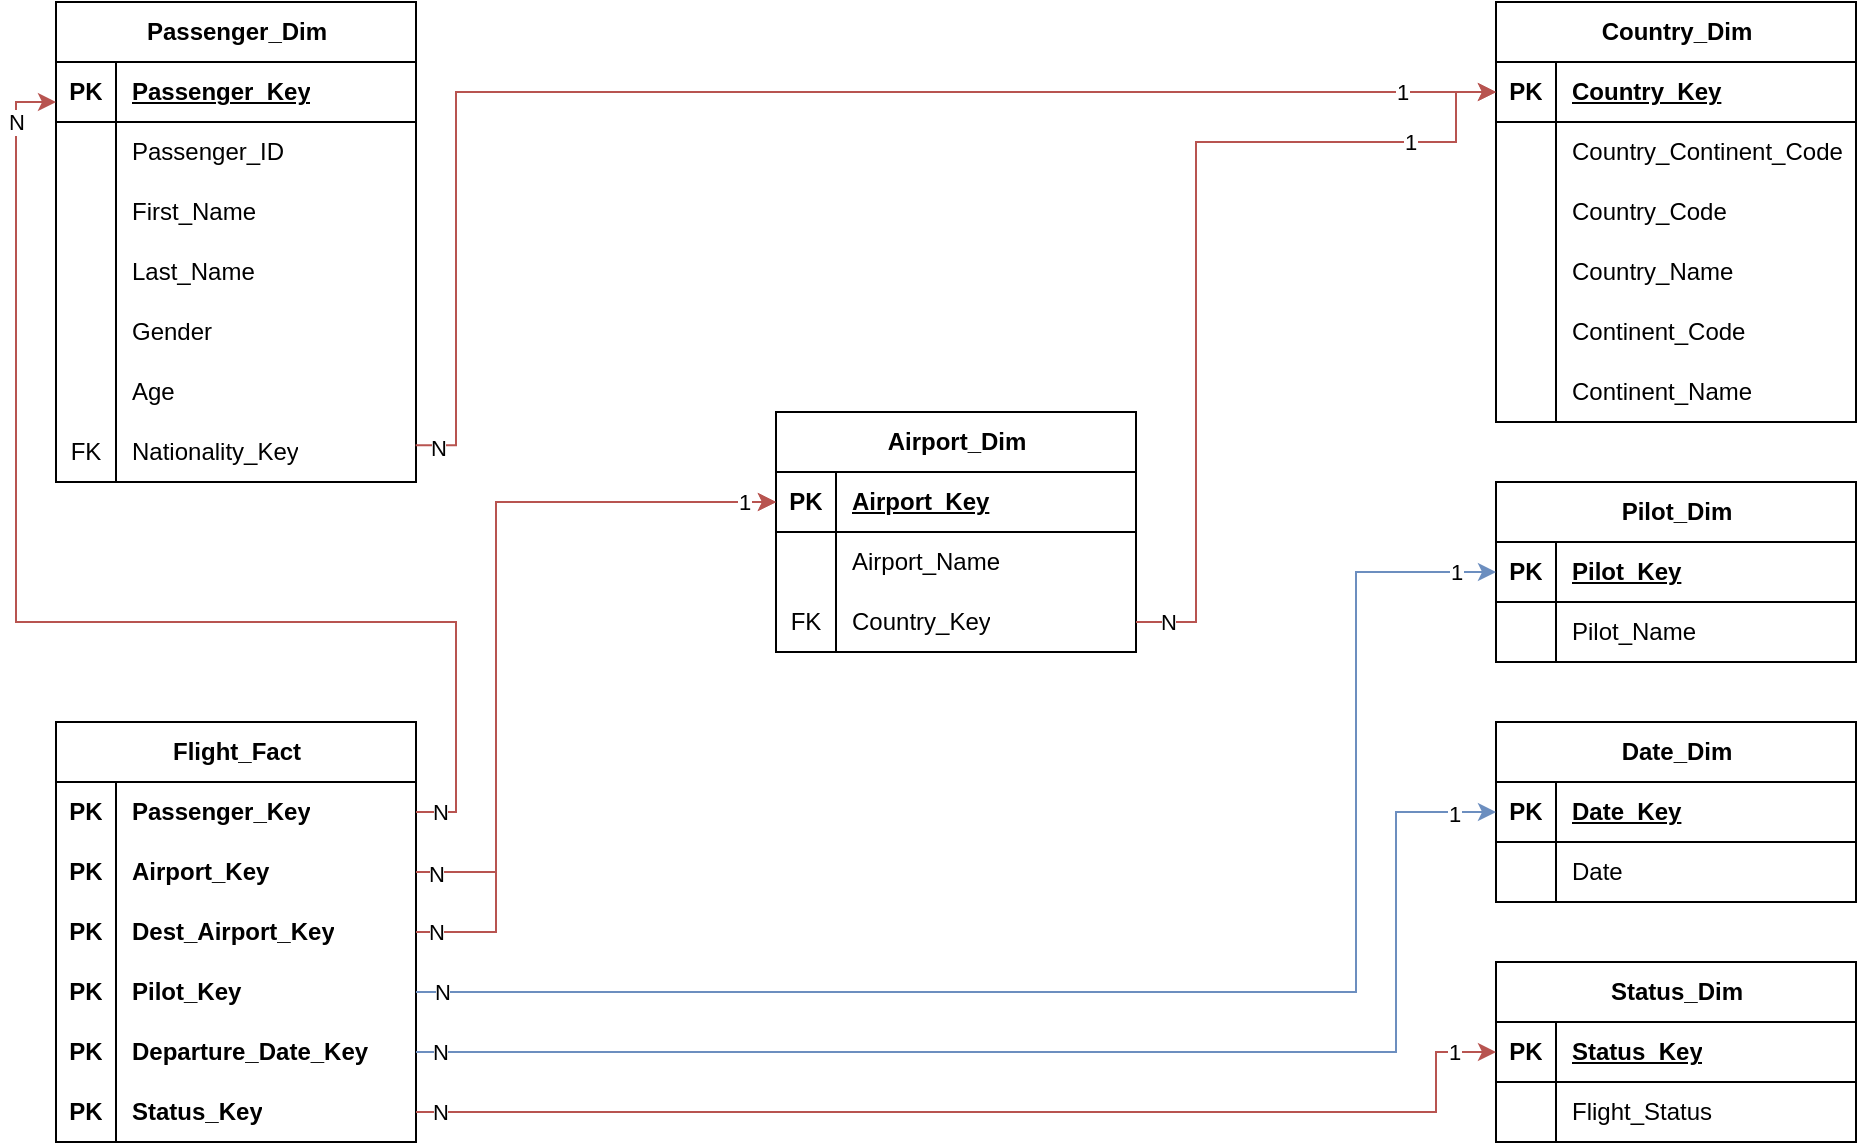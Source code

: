 <mxfile version="22.0.2" type="device">
  <diagram name="Page-1" id="HYv1B9QyT4C_A-ITUqar">
    <mxGraphModel dx="1773" dy="1025" grid="1" gridSize="10" guides="1" tooltips="1" connect="1" arrows="1" fold="1" page="1" pageScale="1" pageWidth="1100" pageHeight="850" math="0" shadow="0">
      <root>
        <mxCell id="0" />
        <mxCell id="1" parent="0" />
        <mxCell id="JsXIN_KxE5pBKGgL4DRJ-1" value="Passenger_Dim" style="shape=table;startSize=30;container=1;collapsible=1;childLayout=tableLayout;fixedRows=1;rowLines=0;fontStyle=1;align=center;resizeLast=1;html=1;" parent="1" vertex="1">
          <mxGeometry x="100" y="140" width="180" height="240" as="geometry" />
        </mxCell>
        <mxCell id="JsXIN_KxE5pBKGgL4DRJ-2" value="" style="shape=tableRow;horizontal=0;startSize=0;swimlaneHead=0;swimlaneBody=0;fillColor=none;collapsible=0;dropTarget=0;points=[[0,0.5],[1,0.5]];portConstraint=eastwest;top=0;left=0;right=0;bottom=1;" parent="JsXIN_KxE5pBKGgL4DRJ-1" vertex="1">
          <mxGeometry y="30" width="180" height="30" as="geometry" />
        </mxCell>
        <mxCell id="JsXIN_KxE5pBKGgL4DRJ-3" value="PK" style="shape=partialRectangle;connectable=0;fillColor=none;top=0;left=0;bottom=0;right=0;fontStyle=1;overflow=hidden;whiteSpace=wrap;html=1;" parent="JsXIN_KxE5pBKGgL4DRJ-2" vertex="1">
          <mxGeometry width="30" height="30" as="geometry">
            <mxRectangle width="30" height="30" as="alternateBounds" />
          </mxGeometry>
        </mxCell>
        <mxCell id="JsXIN_KxE5pBKGgL4DRJ-4" value="Passenger_Key" style="shape=partialRectangle;connectable=0;fillColor=none;top=0;left=0;bottom=0;right=0;align=left;spacingLeft=6;fontStyle=5;overflow=hidden;whiteSpace=wrap;html=1;" parent="JsXIN_KxE5pBKGgL4DRJ-2" vertex="1">
          <mxGeometry x="30" width="150" height="30" as="geometry">
            <mxRectangle width="150" height="30" as="alternateBounds" />
          </mxGeometry>
        </mxCell>
        <mxCell id="JsXIN_KxE5pBKGgL4DRJ-5" value="" style="shape=tableRow;horizontal=0;startSize=0;swimlaneHead=0;swimlaneBody=0;fillColor=none;collapsible=0;dropTarget=0;points=[[0,0.5],[1,0.5]];portConstraint=eastwest;top=0;left=0;right=0;bottom=0;" parent="JsXIN_KxE5pBKGgL4DRJ-1" vertex="1">
          <mxGeometry y="60" width="180" height="30" as="geometry" />
        </mxCell>
        <mxCell id="JsXIN_KxE5pBKGgL4DRJ-6" value="" style="shape=partialRectangle;connectable=0;fillColor=none;top=0;left=0;bottom=0;right=0;editable=1;overflow=hidden;whiteSpace=wrap;html=1;" parent="JsXIN_KxE5pBKGgL4DRJ-5" vertex="1">
          <mxGeometry width="30" height="30" as="geometry">
            <mxRectangle width="30" height="30" as="alternateBounds" />
          </mxGeometry>
        </mxCell>
        <mxCell id="JsXIN_KxE5pBKGgL4DRJ-7" value="Passenger_ID" style="shape=partialRectangle;connectable=0;fillColor=none;top=0;left=0;bottom=0;right=0;align=left;spacingLeft=6;overflow=hidden;whiteSpace=wrap;html=1;" parent="JsXIN_KxE5pBKGgL4DRJ-5" vertex="1">
          <mxGeometry x="30" width="150" height="30" as="geometry">
            <mxRectangle width="150" height="30" as="alternateBounds" />
          </mxGeometry>
        </mxCell>
        <mxCell id="JsXIN_KxE5pBKGgL4DRJ-8" value="" style="shape=tableRow;horizontal=0;startSize=0;swimlaneHead=0;swimlaneBody=0;fillColor=none;collapsible=0;dropTarget=0;points=[[0,0.5],[1,0.5]];portConstraint=eastwest;top=0;left=0;right=0;bottom=0;" parent="JsXIN_KxE5pBKGgL4DRJ-1" vertex="1">
          <mxGeometry y="90" width="180" height="30" as="geometry" />
        </mxCell>
        <mxCell id="JsXIN_KxE5pBKGgL4DRJ-9" value="" style="shape=partialRectangle;connectable=0;fillColor=none;top=0;left=0;bottom=0;right=0;editable=1;overflow=hidden;whiteSpace=wrap;html=1;" parent="JsXIN_KxE5pBKGgL4DRJ-8" vertex="1">
          <mxGeometry width="30" height="30" as="geometry">
            <mxRectangle width="30" height="30" as="alternateBounds" />
          </mxGeometry>
        </mxCell>
        <mxCell id="JsXIN_KxE5pBKGgL4DRJ-10" value="First_Name" style="shape=partialRectangle;connectable=0;fillColor=none;top=0;left=0;bottom=0;right=0;align=left;spacingLeft=6;overflow=hidden;whiteSpace=wrap;html=1;" parent="JsXIN_KxE5pBKGgL4DRJ-8" vertex="1">
          <mxGeometry x="30" width="150" height="30" as="geometry">
            <mxRectangle width="150" height="30" as="alternateBounds" />
          </mxGeometry>
        </mxCell>
        <mxCell id="JsXIN_KxE5pBKGgL4DRJ-11" value="" style="shape=tableRow;horizontal=0;startSize=0;swimlaneHead=0;swimlaneBody=0;fillColor=none;collapsible=0;dropTarget=0;points=[[0,0.5],[1,0.5]];portConstraint=eastwest;top=0;left=0;right=0;bottom=0;" parent="JsXIN_KxE5pBKGgL4DRJ-1" vertex="1">
          <mxGeometry y="120" width="180" height="30" as="geometry" />
        </mxCell>
        <mxCell id="JsXIN_KxE5pBKGgL4DRJ-12" value="" style="shape=partialRectangle;connectable=0;fillColor=none;top=0;left=0;bottom=0;right=0;editable=1;overflow=hidden;whiteSpace=wrap;html=1;" parent="JsXIN_KxE5pBKGgL4DRJ-11" vertex="1">
          <mxGeometry width="30" height="30" as="geometry">
            <mxRectangle width="30" height="30" as="alternateBounds" />
          </mxGeometry>
        </mxCell>
        <mxCell id="JsXIN_KxE5pBKGgL4DRJ-13" value="Last_Name" style="shape=partialRectangle;connectable=0;fillColor=none;top=0;left=0;bottom=0;right=0;align=left;spacingLeft=6;overflow=hidden;whiteSpace=wrap;html=1;" parent="JsXIN_KxE5pBKGgL4DRJ-11" vertex="1">
          <mxGeometry x="30" width="150" height="30" as="geometry">
            <mxRectangle width="150" height="30" as="alternateBounds" />
          </mxGeometry>
        </mxCell>
        <mxCell id="JsXIN_KxE5pBKGgL4DRJ-129" value="" style="shape=tableRow;horizontal=0;startSize=0;swimlaneHead=0;swimlaneBody=0;fillColor=none;collapsible=0;dropTarget=0;points=[[0,0.5],[1,0.5]];portConstraint=eastwest;top=0;left=0;right=0;bottom=0;" parent="JsXIN_KxE5pBKGgL4DRJ-1" vertex="1">
          <mxGeometry y="150" width="180" height="30" as="geometry" />
        </mxCell>
        <mxCell id="JsXIN_KxE5pBKGgL4DRJ-130" value="" style="shape=partialRectangle;connectable=0;fillColor=none;top=0;left=0;bottom=0;right=0;editable=1;overflow=hidden;whiteSpace=wrap;html=1;" parent="JsXIN_KxE5pBKGgL4DRJ-129" vertex="1">
          <mxGeometry width="30" height="30" as="geometry">
            <mxRectangle width="30" height="30" as="alternateBounds" />
          </mxGeometry>
        </mxCell>
        <mxCell id="JsXIN_KxE5pBKGgL4DRJ-131" value="Gender" style="shape=partialRectangle;connectable=0;fillColor=none;top=0;left=0;bottom=0;right=0;align=left;spacingLeft=6;overflow=hidden;whiteSpace=wrap;html=1;" parent="JsXIN_KxE5pBKGgL4DRJ-129" vertex="1">
          <mxGeometry x="30" width="150" height="30" as="geometry">
            <mxRectangle width="150" height="30" as="alternateBounds" />
          </mxGeometry>
        </mxCell>
        <mxCell id="JsXIN_KxE5pBKGgL4DRJ-132" value="" style="shape=tableRow;horizontal=0;startSize=0;swimlaneHead=0;swimlaneBody=0;fillColor=none;collapsible=0;dropTarget=0;points=[[0,0.5],[1,0.5]];portConstraint=eastwest;top=0;left=0;right=0;bottom=0;" parent="JsXIN_KxE5pBKGgL4DRJ-1" vertex="1">
          <mxGeometry y="180" width="180" height="30" as="geometry" />
        </mxCell>
        <mxCell id="JsXIN_KxE5pBKGgL4DRJ-133" value="" style="shape=partialRectangle;connectable=0;fillColor=none;top=0;left=0;bottom=0;right=0;editable=1;overflow=hidden;whiteSpace=wrap;html=1;" parent="JsXIN_KxE5pBKGgL4DRJ-132" vertex="1">
          <mxGeometry width="30" height="30" as="geometry">
            <mxRectangle width="30" height="30" as="alternateBounds" />
          </mxGeometry>
        </mxCell>
        <mxCell id="JsXIN_KxE5pBKGgL4DRJ-134" value="Age" style="shape=partialRectangle;connectable=0;fillColor=none;top=0;left=0;bottom=0;right=0;align=left;spacingLeft=6;overflow=hidden;whiteSpace=wrap;html=1;" parent="JsXIN_KxE5pBKGgL4DRJ-132" vertex="1">
          <mxGeometry x="30" width="150" height="30" as="geometry">
            <mxRectangle width="150" height="30" as="alternateBounds" />
          </mxGeometry>
        </mxCell>
        <mxCell id="AcbGJefNxox7QPlkxAv2-1" value="" style="shape=tableRow;horizontal=0;startSize=0;swimlaneHead=0;swimlaneBody=0;fillColor=none;collapsible=0;dropTarget=0;points=[[0,0.5],[1,0.5]];portConstraint=eastwest;top=0;left=0;right=0;bottom=0;" parent="JsXIN_KxE5pBKGgL4DRJ-1" vertex="1">
          <mxGeometry y="210" width="180" height="30" as="geometry" />
        </mxCell>
        <mxCell id="AcbGJefNxox7QPlkxAv2-2" value="FK" style="shape=partialRectangle;connectable=0;fillColor=none;top=0;left=0;bottom=0;right=0;editable=1;overflow=hidden;whiteSpace=wrap;html=1;" parent="AcbGJefNxox7QPlkxAv2-1" vertex="1">
          <mxGeometry width="30" height="30" as="geometry">
            <mxRectangle width="30" height="30" as="alternateBounds" />
          </mxGeometry>
        </mxCell>
        <mxCell id="AcbGJefNxox7QPlkxAv2-3" value="Nationality_Key" style="shape=partialRectangle;connectable=0;fillColor=none;top=0;left=0;bottom=0;right=0;align=left;spacingLeft=6;overflow=hidden;whiteSpace=wrap;html=1;" parent="AcbGJefNxox7QPlkxAv2-1" vertex="1">
          <mxGeometry x="30" width="150" height="30" as="geometry">
            <mxRectangle width="150" height="30" as="alternateBounds" />
          </mxGeometry>
        </mxCell>
        <mxCell id="JsXIN_KxE5pBKGgL4DRJ-40" value="Airport_Dim" style="shape=table;startSize=30;container=1;collapsible=1;childLayout=tableLayout;fixedRows=1;rowLines=0;fontStyle=1;align=center;resizeLast=1;html=1;" parent="1" vertex="1">
          <mxGeometry x="460" y="345" width="180" height="120" as="geometry" />
        </mxCell>
        <mxCell id="JsXIN_KxE5pBKGgL4DRJ-41" value="" style="shape=tableRow;horizontal=0;startSize=0;swimlaneHead=0;swimlaneBody=0;fillColor=none;collapsible=0;dropTarget=0;points=[[0,0.5],[1,0.5]];portConstraint=eastwest;top=0;left=0;right=0;bottom=1;" parent="JsXIN_KxE5pBKGgL4DRJ-40" vertex="1">
          <mxGeometry y="30" width="180" height="30" as="geometry" />
        </mxCell>
        <mxCell id="JsXIN_KxE5pBKGgL4DRJ-42" value="PK" style="shape=partialRectangle;connectable=0;fillColor=none;top=0;left=0;bottom=0;right=0;fontStyle=1;overflow=hidden;whiteSpace=wrap;html=1;" parent="JsXIN_KxE5pBKGgL4DRJ-41" vertex="1">
          <mxGeometry width="30" height="30" as="geometry">
            <mxRectangle width="30" height="30" as="alternateBounds" />
          </mxGeometry>
        </mxCell>
        <mxCell id="JsXIN_KxE5pBKGgL4DRJ-43" value="Airport_Key" style="shape=partialRectangle;connectable=0;fillColor=none;top=0;left=0;bottom=0;right=0;align=left;spacingLeft=6;fontStyle=5;overflow=hidden;whiteSpace=wrap;html=1;" parent="JsXIN_KxE5pBKGgL4DRJ-41" vertex="1">
          <mxGeometry x="30" width="150" height="30" as="geometry">
            <mxRectangle width="150" height="30" as="alternateBounds" />
          </mxGeometry>
        </mxCell>
        <mxCell id="JsXIN_KxE5pBKGgL4DRJ-44" value="" style="shape=tableRow;horizontal=0;startSize=0;swimlaneHead=0;swimlaneBody=0;fillColor=none;collapsible=0;dropTarget=0;points=[[0,0.5],[1,0.5]];portConstraint=eastwest;top=0;left=0;right=0;bottom=0;" parent="JsXIN_KxE5pBKGgL4DRJ-40" vertex="1">
          <mxGeometry y="60" width="180" height="30" as="geometry" />
        </mxCell>
        <mxCell id="JsXIN_KxE5pBKGgL4DRJ-45" value="" style="shape=partialRectangle;connectable=0;fillColor=none;top=0;left=0;bottom=0;right=0;editable=1;overflow=hidden;whiteSpace=wrap;html=1;" parent="JsXIN_KxE5pBKGgL4DRJ-44" vertex="1">
          <mxGeometry width="30" height="30" as="geometry">
            <mxRectangle width="30" height="30" as="alternateBounds" />
          </mxGeometry>
        </mxCell>
        <mxCell id="JsXIN_KxE5pBKGgL4DRJ-46" value="Airport_Name" style="shape=partialRectangle;connectable=0;fillColor=none;top=0;left=0;bottom=0;right=0;align=left;spacingLeft=6;overflow=hidden;whiteSpace=wrap;html=1;" parent="JsXIN_KxE5pBKGgL4DRJ-44" vertex="1">
          <mxGeometry x="30" width="150" height="30" as="geometry">
            <mxRectangle width="150" height="30" as="alternateBounds" />
          </mxGeometry>
        </mxCell>
        <mxCell id="JsXIN_KxE5pBKGgL4DRJ-47" value="" style="shape=tableRow;horizontal=0;startSize=0;swimlaneHead=0;swimlaneBody=0;fillColor=none;collapsible=0;dropTarget=0;points=[[0,0.5],[1,0.5]];portConstraint=eastwest;top=0;left=0;right=0;bottom=0;" parent="JsXIN_KxE5pBKGgL4DRJ-40" vertex="1">
          <mxGeometry y="90" width="180" height="30" as="geometry" />
        </mxCell>
        <mxCell id="JsXIN_KxE5pBKGgL4DRJ-48" value="FK" style="shape=partialRectangle;connectable=0;fillColor=none;top=0;left=0;bottom=0;right=0;editable=1;overflow=hidden;whiteSpace=wrap;html=1;" parent="JsXIN_KxE5pBKGgL4DRJ-47" vertex="1">
          <mxGeometry width="30" height="30" as="geometry">
            <mxRectangle width="30" height="30" as="alternateBounds" />
          </mxGeometry>
        </mxCell>
        <mxCell id="JsXIN_KxE5pBKGgL4DRJ-49" value="Country_Key" style="shape=partialRectangle;connectable=0;fillColor=none;top=0;left=0;bottom=0;right=0;align=left;spacingLeft=6;overflow=hidden;whiteSpace=wrap;html=1;" parent="JsXIN_KxE5pBKGgL4DRJ-47" vertex="1">
          <mxGeometry x="30" width="150" height="30" as="geometry">
            <mxRectangle width="150" height="30" as="alternateBounds" />
          </mxGeometry>
        </mxCell>
        <mxCell id="JsXIN_KxE5pBKGgL4DRJ-53" value="Flight_Fact" style="shape=table;startSize=30;container=1;collapsible=1;childLayout=tableLayout;fixedRows=1;rowLines=0;fontStyle=1;align=center;resizeLast=1;html=1;" parent="1" vertex="1">
          <mxGeometry x="100" y="500" width="180" height="210" as="geometry" />
        </mxCell>
        <mxCell id="JsXIN_KxE5pBKGgL4DRJ-57" value="" style="shape=tableRow;horizontal=0;startSize=0;swimlaneHead=0;swimlaneBody=0;fillColor=none;collapsible=0;dropTarget=0;points=[[0,0.5],[1,0.5]];portConstraint=eastwest;top=0;left=0;right=0;bottom=0;" parent="JsXIN_KxE5pBKGgL4DRJ-53" vertex="1">
          <mxGeometry y="30" width="180" height="30" as="geometry" />
        </mxCell>
        <mxCell id="JsXIN_KxE5pBKGgL4DRJ-58" value="PK" style="shape=partialRectangle;connectable=0;fillColor=none;top=0;left=0;bottom=0;right=0;editable=1;overflow=hidden;whiteSpace=wrap;html=1;fontStyle=1" parent="JsXIN_KxE5pBKGgL4DRJ-57" vertex="1">
          <mxGeometry width="30" height="30" as="geometry">
            <mxRectangle width="30" height="30" as="alternateBounds" />
          </mxGeometry>
        </mxCell>
        <mxCell id="JsXIN_KxE5pBKGgL4DRJ-59" value="Passenger_Key" style="shape=partialRectangle;connectable=0;fillColor=none;top=0;left=0;bottom=0;right=0;align=left;spacingLeft=6;overflow=hidden;whiteSpace=wrap;html=1;fontStyle=1" parent="JsXIN_KxE5pBKGgL4DRJ-57" vertex="1">
          <mxGeometry x="30" width="150" height="30" as="geometry">
            <mxRectangle width="150" height="30" as="alternateBounds" />
          </mxGeometry>
        </mxCell>
        <mxCell id="JsXIN_KxE5pBKGgL4DRJ-60" value="" style="shape=tableRow;horizontal=0;startSize=0;swimlaneHead=0;swimlaneBody=0;fillColor=none;collapsible=0;dropTarget=0;points=[[0,0.5],[1,0.5]];portConstraint=eastwest;top=0;left=0;right=0;bottom=0;" parent="JsXIN_KxE5pBKGgL4DRJ-53" vertex="1">
          <mxGeometry y="60" width="180" height="30" as="geometry" />
        </mxCell>
        <mxCell id="JsXIN_KxE5pBKGgL4DRJ-61" value="PK" style="shape=partialRectangle;connectable=0;fillColor=none;top=0;left=0;bottom=0;right=0;editable=1;overflow=hidden;whiteSpace=wrap;html=1;fontStyle=1" parent="JsXIN_KxE5pBKGgL4DRJ-60" vertex="1">
          <mxGeometry width="30" height="30" as="geometry">
            <mxRectangle width="30" height="30" as="alternateBounds" />
          </mxGeometry>
        </mxCell>
        <mxCell id="JsXIN_KxE5pBKGgL4DRJ-62" value="Airport_Key" style="shape=partialRectangle;connectable=0;fillColor=none;top=0;left=0;bottom=0;right=0;align=left;spacingLeft=6;overflow=hidden;whiteSpace=wrap;html=1;fontStyle=1" parent="JsXIN_KxE5pBKGgL4DRJ-60" vertex="1">
          <mxGeometry x="30" width="150" height="30" as="geometry">
            <mxRectangle width="150" height="30" as="alternateBounds" />
          </mxGeometry>
        </mxCell>
        <mxCell id="JsXIN_KxE5pBKGgL4DRJ-63" value="" style="shape=tableRow;horizontal=0;startSize=0;swimlaneHead=0;swimlaneBody=0;fillColor=none;collapsible=0;dropTarget=0;points=[[0,0.5],[1,0.5]];portConstraint=eastwest;top=0;left=0;right=0;bottom=0;" parent="JsXIN_KxE5pBKGgL4DRJ-53" vertex="1">
          <mxGeometry y="90" width="180" height="30" as="geometry" />
        </mxCell>
        <mxCell id="JsXIN_KxE5pBKGgL4DRJ-64" value="PK" style="shape=partialRectangle;connectable=0;fillColor=none;top=0;left=0;bottom=0;right=0;editable=1;overflow=hidden;whiteSpace=wrap;html=1;fontStyle=1" parent="JsXIN_KxE5pBKGgL4DRJ-63" vertex="1">
          <mxGeometry width="30" height="30" as="geometry">
            <mxRectangle width="30" height="30" as="alternateBounds" />
          </mxGeometry>
        </mxCell>
        <mxCell id="JsXIN_KxE5pBKGgL4DRJ-65" value="Dest_Airport_Key" style="shape=partialRectangle;connectable=0;fillColor=none;top=0;left=0;bottom=0;right=0;align=left;spacingLeft=6;overflow=hidden;whiteSpace=wrap;html=1;fontStyle=1" parent="JsXIN_KxE5pBKGgL4DRJ-63" vertex="1">
          <mxGeometry x="30" width="150" height="30" as="geometry">
            <mxRectangle width="150" height="30" as="alternateBounds" />
          </mxGeometry>
        </mxCell>
        <mxCell id="JsXIN_KxE5pBKGgL4DRJ-178" value="" style="shape=tableRow;horizontal=0;startSize=0;swimlaneHead=0;swimlaneBody=0;fillColor=none;collapsible=0;dropTarget=0;points=[[0,0.5],[1,0.5]];portConstraint=eastwest;top=0;left=0;right=0;bottom=0;" parent="JsXIN_KxE5pBKGgL4DRJ-53" vertex="1">
          <mxGeometry y="120" width="180" height="30" as="geometry" />
        </mxCell>
        <mxCell id="JsXIN_KxE5pBKGgL4DRJ-179" value="PK" style="shape=partialRectangle;connectable=0;fillColor=none;top=0;left=0;bottom=0;right=0;editable=1;overflow=hidden;whiteSpace=wrap;html=1;fontStyle=1" parent="JsXIN_KxE5pBKGgL4DRJ-178" vertex="1">
          <mxGeometry width="30" height="30" as="geometry">
            <mxRectangle width="30" height="30" as="alternateBounds" />
          </mxGeometry>
        </mxCell>
        <mxCell id="JsXIN_KxE5pBKGgL4DRJ-180" value="Pilot_Key" style="shape=partialRectangle;connectable=0;fillColor=none;top=0;left=0;bottom=0;right=0;align=left;spacingLeft=6;overflow=hidden;whiteSpace=wrap;html=1;fontStyle=1" parent="JsXIN_KxE5pBKGgL4DRJ-178" vertex="1">
          <mxGeometry x="30" width="150" height="30" as="geometry">
            <mxRectangle width="150" height="30" as="alternateBounds" />
          </mxGeometry>
        </mxCell>
        <mxCell id="JsXIN_KxE5pBKGgL4DRJ-181" value="" style="shape=tableRow;horizontal=0;startSize=0;swimlaneHead=0;swimlaneBody=0;fillColor=none;collapsible=0;dropTarget=0;points=[[0,0.5],[1,0.5]];portConstraint=eastwest;top=0;left=0;right=0;bottom=0;" parent="JsXIN_KxE5pBKGgL4DRJ-53" vertex="1">
          <mxGeometry y="150" width="180" height="30" as="geometry" />
        </mxCell>
        <mxCell id="JsXIN_KxE5pBKGgL4DRJ-182" value="PK" style="shape=partialRectangle;connectable=0;fillColor=none;top=0;left=0;bottom=0;right=0;editable=1;overflow=hidden;whiteSpace=wrap;html=1;fontStyle=1" parent="JsXIN_KxE5pBKGgL4DRJ-181" vertex="1">
          <mxGeometry width="30" height="30" as="geometry">
            <mxRectangle width="30" height="30" as="alternateBounds" />
          </mxGeometry>
        </mxCell>
        <mxCell id="JsXIN_KxE5pBKGgL4DRJ-183" value="Departure_Date_Key" style="shape=partialRectangle;connectable=0;fillColor=none;top=0;left=0;bottom=0;right=0;align=left;spacingLeft=6;overflow=hidden;whiteSpace=wrap;html=1;fontStyle=1" parent="JsXIN_KxE5pBKGgL4DRJ-181" vertex="1">
          <mxGeometry x="30" width="150" height="30" as="geometry">
            <mxRectangle width="150" height="30" as="alternateBounds" />
          </mxGeometry>
        </mxCell>
        <mxCell id="JsXIN_KxE5pBKGgL4DRJ-263" value="" style="shape=tableRow;horizontal=0;startSize=0;swimlaneHead=0;swimlaneBody=0;fillColor=none;collapsible=0;dropTarget=0;points=[[0,0.5],[1,0.5]];portConstraint=eastwest;top=0;left=0;right=0;bottom=0;" parent="JsXIN_KxE5pBKGgL4DRJ-53" vertex="1">
          <mxGeometry y="180" width="180" height="30" as="geometry" />
        </mxCell>
        <mxCell id="JsXIN_KxE5pBKGgL4DRJ-264" value="PK" style="shape=partialRectangle;connectable=0;fillColor=none;top=0;left=0;bottom=0;right=0;editable=1;overflow=hidden;whiteSpace=wrap;html=1;fontStyle=1" parent="JsXIN_KxE5pBKGgL4DRJ-263" vertex="1">
          <mxGeometry width="30" height="30" as="geometry">
            <mxRectangle width="30" height="30" as="alternateBounds" />
          </mxGeometry>
        </mxCell>
        <mxCell id="JsXIN_KxE5pBKGgL4DRJ-265" value="Status_Key" style="shape=partialRectangle;connectable=0;fillColor=none;top=0;left=0;bottom=0;right=0;align=left;spacingLeft=6;overflow=hidden;whiteSpace=wrap;html=1;fontStyle=1" parent="JsXIN_KxE5pBKGgL4DRJ-263" vertex="1">
          <mxGeometry x="30" width="150" height="30" as="geometry">
            <mxRectangle width="150" height="30" as="alternateBounds" />
          </mxGeometry>
        </mxCell>
        <mxCell id="JsXIN_KxE5pBKGgL4DRJ-66" value="Pilot_Dim" style="shape=table;startSize=30;container=1;collapsible=1;childLayout=tableLayout;fixedRows=1;rowLines=0;fontStyle=1;align=center;resizeLast=1;html=1;" parent="1" vertex="1">
          <mxGeometry x="820" y="380" width="180" height="90" as="geometry" />
        </mxCell>
        <mxCell id="JsXIN_KxE5pBKGgL4DRJ-67" value="" style="shape=tableRow;horizontal=0;startSize=0;swimlaneHead=0;swimlaneBody=0;fillColor=none;collapsible=0;dropTarget=0;points=[[0,0.5],[1,0.5]];portConstraint=eastwest;top=0;left=0;right=0;bottom=1;" parent="JsXIN_KxE5pBKGgL4DRJ-66" vertex="1">
          <mxGeometry y="30" width="180" height="30" as="geometry" />
        </mxCell>
        <mxCell id="JsXIN_KxE5pBKGgL4DRJ-68" value="PK" style="shape=partialRectangle;connectable=0;fillColor=none;top=0;left=0;bottom=0;right=0;fontStyle=1;overflow=hidden;whiteSpace=wrap;html=1;" parent="JsXIN_KxE5pBKGgL4DRJ-67" vertex="1">
          <mxGeometry width="30" height="30" as="geometry">
            <mxRectangle width="30" height="30" as="alternateBounds" />
          </mxGeometry>
        </mxCell>
        <mxCell id="JsXIN_KxE5pBKGgL4DRJ-69" value="Pilot_Key" style="shape=partialRectangle;connectable=0;fillColor=none;top=0;left=0;bottom=0;right=0;align=left;spacingLeft=6;fontStyle=5;overflow=hidden;whiteSpace=wrap;html=1;" parent="JsXIN_KxE5pBKGgL4DRJ-67" vertex="1">
          <mxGeometry x="30" width="150" height="30" as="geometry">
            <mxRectangle width="150" height="30" as="alternateBounds" />
          </mxGeometry>
        </mxCell>
        <mxCell id="JsXIN_KxE5pBKGgL4DRJ-70" value="" style="shape=tableRow;horizontal=0;startSize=0;swimlaneHead=0;swimlaneBody=0;fillColor=none;collapsible=0;dropTarget=0;points=[[0,0.5],[1,0.5]];portConstraint=eastwest;top=0;left=0;right=0;bottom=0;" parent="JsXIN_KxE5pBKGgL4DRJ-66" vertex="1">
          <mxGeometry y="60" width="180" height="30" as="geometry" />
        </mxCell>
        <mxCell id="JsXIN_KxE5pBKGgL4DRJ-71" value="" style="shape=partialRectangle;connectable=0;fillColor=none;top=0;left=0;bottom=0;right=0;editable=1;overflow=hidden;whiteSpace=wrap;html=1;" parent="JsXIN_KxE5pBKGgL4DRJ-70" vertex="1">
          <mxGeometry width="30" height="30" as="geometry">
            <mxRectangle width="30" height="30" as="alternateBounds" />
          </mxGeometry>
        </mxCell>
        <mxCell id="JsXIN_KxE5pBKGgL4DRJ-72" value="Pilot_Name" style="shape=partialRectangle;connectable=0;fillColor=none;top=0;left=0;bottom=0;right=0;align=left;spacingLeft=6;overflow=hidden;whiteSpace=wrap;html=1;" parent="JsXIN_KxE5pBKGgL4DRJ-70" vertex="1">
          <mxGeometry x="30" width="150" height="30" as="geometry">
            <mxRectangle width="150" height="30" as="alternateBounds" />
          </mxGeometry>
        </mxCell>
        <mxCell id="JsXIN_KxE5pBKGgL4DRJ-79" value="Date_Dim" style="shape=table;startSize=30;container=1;collapsible=1;childLayout=tableLayout;fixedRows=1;rowLines=0;fontStyle=1;align=center;resizeLast=1;html=1;" parent="1" vertex="1">
          <mxGeometry x="820" y="500" width="180" height="90" as="geometry" />
        </mxCell>
        <mxCell id="JsXIN_KxE5pBKGgL4DRJ-80" value="" style="shape=tableRow;horizontal=0;startSize=0;swimlaneHead=0;swimlaneBody=0;fillColor=none;collapsible=0;dropTarget=0;points=[[0,0.5],[1,0.5]];portConstraint=eastwest;top=0;left=0;right=0;bottom=1;" parent="JsXIN_KxE5pBKGgL4DRJ-79" vertex="1">
          <mxGeometry y="30" width="180" height="30" as="geometry" />
        </mxCell>
        <mxCell id="JsXIN_KxE5pBKGgL4DRJ-81" value="PK" style="shape=partialRectangle;connectable=0;fillColor=none;top=0;left=0;bottom=0;right=0;fontStyle=1;overflow=hidden;whiteSpace=wrap;html=1;" parent="JsXIN_KxE5pBKGgL4DRJ-80" vertex="1">
          <mxGeometry width="30" height="30" as="geometry">
            <mxRectangle width="30" height="30" as="alternateBounds" />
          </mxGeometry>
        </mxCell>
        <mxCell id="JsXIN_KxE5pBKGgL4DRJ-82" value="Date_Key" style="shape=partialRectangle;connectable=0;fillColor=none;top=0;left=0;bottom=0;right=0;align=left;spacingLeft=6;fontStyle=5;overflow=hidden;whiteSpace=wrap;html=1;" parent="JsXIN_KxE5pBKGgL4DRJ-80" vertex="1">
          <mxGeometry x="30" width="150" height="30" as="geometry">
            <mxRectangle width="150" height="30" as="alternateBounds" />
          </mxGeometry>
        </mxCell>
        <mxCell id="JsXIN_KxE5pBKGgL4DRJ-83" value="" style="shape=tableRow;horizontal=0;startSize=0;swimlaneHead=0;swimlaneBody=0;fillColor=none;collapsible=0;dropTarget=0;points=[[0,0.5],[1,0.5]];portConstraint=eastwest;top=0;left=0;right=0;bottom=0;" parent="JsXIN_KxE5pBKGgL4DRJ-79" vertex="1">
          <mxGeometry y="60" width="180" height="30" as="geometry" />
        </mxCell>
        <mxCell id="JsXIN_KxE5pBKGgL4DRJ-84" value="" style="shape=partialRectangle;connectable=0;fillColor=none;top=0;left=0;bottom=0;right=0;editable=1;overflow=hidden;whiteSpace=wrap;html=1;" parent="JsXIN_KxE5pBKGgL4DRJ-83" vertex="1">
          <mxGeometry width="30" height="30" as="geometry">
            <mxRectangle width="30" height="30" as="alternateBounds" />
          </mxGeometry>
        </mxCell>
        <mxCell id="JsXIN_KxE5pBKGgL4DRJ-85" value="Date" style="shape=partialRectangle;connectable=0;fillColor=none;top=0;left=0;bottom=0;right=0;align=left;spacingLeft=6;overflow=hidden;whiteSpace=wrap;html=1;" parent="JsXIN_KxE5pBKGgL4DRJ-83" vertex="1">
          <mxGeometry x="30" width="150" height="30" as="geometry">
            <mxRectangle width="150" height="30" as="alternateBounds" />
          </mxGeometry>
        </mxCell>
        <mxCell id="JsXIN_KxE5pBKGgL4DRJ-163" value="Country_Dim" style="shape=table;startSize=30;container=1;collapsible=1;childLayout=tableLayout;fixedRows=1;rowLines=0;fontStyle=1;align=center;resizeLast=1;html=1;" parent="1" vertex="1">
          <mxGeometry x="820" y="140" width="180" height="210" as="geometry" />
        </mxCell>
        <mxCell id="JsXIN_KxE5pBKGgL4DRJ-164" value="" style="shape=tableRow;horizontal=0;startSize=0;swimlaneHead=0;swimlaneBody=0;fillColor=none;collapsible=0;dropTarget=0;points=[[0,0.5],[1,0.5]];portConstraint=eastwest;top=0;left=0;right=0;bottom=1;" parent="JsXIN_KxE5pBKGgL4DRJ-163" vertex="1">
          <mxGeometry y="30" width="180" height="30" as="geometry" />
        </mxCell>
        <mxCell id="JsXIN_KxE5pBKGgL4DRJ-165" value="PK" style="shape=partialRectangle;connectable=0;fillColor=none;top=0;left=0;bottom=0;right=0;fontStyle=1;overflow=hidden;whiteSpace=wrap;html=1;" parent="JsXIN_KxE5pBKGgL4DRJ-164" vertex="1">
          <mxGeometry width="30" height="30" as="geometry">
            <mxRectangle width="30" height="30" as="alternateBounds" />
          </mxGeometry>
        </mxCell>
        <mxCell id="JsXIN_KxE5pBKGgL4DRJ-166" value="Country_Key" style="shape=partialRectangle;connectable=0;fillColor=none;top=0;left=0;bottom=0;right=0;align=left;spacingLeft=6;fontStyle=5;overflow=hidden;whiteSpace=wrap;html=1;" parent="JsXIN_KxE5pBKGgL4DRJ-164" vertex="1">
          <mxGeometry x="30" width="150" height="30" as="geometry">
            <mxRectangle width="150" height="30" as="alternateBounds" />
          </mxGeometry>
        </mxCell>
        <mxCell id="JsXIN_KxE5pBKGgL4DRJ-167" value="" style="shape=tableRow;horizontal=0;startSize=0;swimlaneHead=0;swimlaneBody=0;fillColor=none;collapsible=0;dropTarget=0;points=[[0,0.5],[1,0.5]];portConstraint=eastwest;top=0;left=0;right=0;bottom=0;" parent="JsXIN_KxE5pBKGgL4DRJ-163" vertex="1">
          <mxGeometry y="60" width="180" height="30" as="geometry" />
        </mxCell>
        <mxCell id="JsXIN_KxE5pBKGgL4DRJ-168" value="" style="shape=partialRectangle;connectable=0;fillColor=none;top=0;left=0;bottom=0;right=0;editable=1;overflow=hidden;whiteSpace=wrap;html=1;" parent="JsXIN_KxE5pBKGgL4DRJ-167" vertex="1">
          <mxGeometry width="30" height="30" as="geometry">
            <mxRectangle width="30" height="30" as="alternateBounds" />
          </mxGeometry>
        </mxCell>
        <mxCell id="JsXIN_KxE5pBKGgL4DRJ-169" value="Country_Continent_Code" style="shape=partialRectangle;connectable=0;fillColor=none;top=0;left=0;bottom=0;right=0;align=left;spacingLeft=6;overflow=hidden;whiteSpace=wrap;html=1;" parent="JsXIN_KxE5pBKGgL4DRJ-167" vertex="1">
          <mxGeometry x="30" width="150" height="30" as="geometry">
            <mxRectangle width="150" height="30" as="alternateBounds" />
          </mxGeometry>
        </mxCell>
        <mxCell id="JsXIN_KxE5pBKGgL4DRJ-170" value="" style="shape=tableRow;horizontal=0;startSize=0;swimlaneHead=0;swimlaneBody=0;fillColor=none;collapsible=0;dropTarget=0;points=[[0,0.5],[1,0.5]];portConstraint=eastwest;top=0;left=0;right=0;bottom=0;" parent="JsXIN_KxE5pBKGgL4DRJ-163" vertex="1">
          <mxGeometry y="90" width="180" height="30" as="geometry" />
        </mxCell>
        <mxCell id="JsXIN_KxE5pBKGgL4DRJ-171" value="" style="shape=partialRectangle;connectable=0;fillColor=none;top=0;left=0;bottom=0;right=0;editable=1;overflow=hidden;whiteSpace=wrap;html=1;" parent="JsXIN_KxE5pBKGgL4DRJ-170" vertex="1">
          <mxGeometry width="30" height="30" as="geometry">
            <mxRectangle width="30" height="30" as="alternateBounds" />
          </mxGeometry>
        </mxCell>
        <mxCell id="JsXIN_KxE5pBKGgL4DRJ-172" value="Country_Code" style="shape=partialRectangle;connectable=0;fillColor=none;top=0;left=0;bottom=0;right=0;align=left;spacingLeft=6;overflow=hidden;whiteSpace=wrap;html=1;" parent="JsXIN_KxE5pBKGgL4DRJ-170" vertex="1">
          <mxGeometry x="30" width="150" height="30" as="geometry">
            <mxRectangle width="150" height="30" as="alternateBounds" />
          </mxGeometry>
        </mxCell>
        <mxCell id="CiOdLfvU2WYHBfTJLf3a-1" value="" style="shape=tableRow;horizontal=0;startSize=0;swimlaneHead=0;swimlaneBody=0;fillColor=none;collapsible=0;dropTarget=0;points=[[0,0.5],[1,0.5]];portConstraint=eastwest;top=0;left=0;right=0;bottom=0;" parent="JsXIN_KxE5pBKGgL4DRJ-163" vertex="1">
          <mxGeometry y="120" width="180" height="30" as="geometry" />
        </mxCell>
        <mxCell id="CiOdLfvU2WYHBfTJLf3a-2" value="" style="shape=partialRectangle;connectable=0;fillColor=none;top=0;left=0;bottom=0;right=0;editable=1;overflow=hidden;whiteSpace=wrap;html=1;" parent="CiOdLfvU2WYHBfTJLf3a-1" vertex="1">
          <mxGeometry width="30" height="30" as="geometry">
            <mxRectangle width="30" height="30" as="alternateBounds" />
          </mxGeometry>
        </mxCell>
        <mxCell id="CiOdLfvU2WYHBfTJLf3a-3" value="Country_Name" style="shape=partialRectangle;connectable=0;fillColor=none;top=0;left=0;bottom=0;right=0;align=left;spacingLeft=6;overflow=hidden;whiteSpace=wrap;html=1;" parent="CiOdLfvU2WYHBfTJLf3a-1" vertex="1">
          <mxGeometry x="30" width="150" height="30" as="geometry">
            <mxRectangle width="150" height="30" as="alternateBounds" />
          </mxGeometry>
        </mxCell>
        <mxCell id="CiOdLfvU2WYHBfTJLf3a-4" value="" style="shape=tableRow;horizontal=0;startSize=0;swimlaneHead=0;swimlaneBody=0;fillColor=none;collapsible=0;dropTarget=0;points=[[0,0.5],[1,0.5]];portConstraint=eastwest;top=0;left=0;right=0;bottom=0;" parent="JsXIN_KxE5pBKGgL4DRJ-163" vertex="1">
          <mxGeometry y="150" width="180" height="30" as="geometry" />
        </mxCell>
        <mxCell id="CiOdLfvU2WYHBfTJLf3a-5" value="" style="shape=partialRectangle;connectable=0;fillColor=none;top=0;left=0;bottom=0;right=0;editable=1;overflow=hidden;whiteSpace=wrap;html=1;" parent="CiOdLfvU2WYHBfTJLf3a-4" vertex="1">
          <mxGeometry width="30" height="30" as="geometry">
            <mxRectangle width="30" height="30" as="alternateBounds" />
          </mxGeometry>
        </mxCell>
        <mxCell id="CiOdLfvU2WYHBfTJLf3a-6" value="Continent_Code" style="shape=partialRectangle;connectable=0;fillColor=none;top=0;left=0;bottom=0;right=0;align=left;spacingLeft=6;overflow=hidden;whiteSpace=wrap;html=1;" parent="CiOdLfvU2WYHBfTJLf3a-4" vertex="1">
          <mxGeometry x="30" width="150" height="30" as="geometry">
            <mxRectangle width="150" height="30" as="alternateBounds" />
          </mxGeometry>
        </mxCell>
        <mxCell id="zx63_-ETRAkHeDsy1aFF-1" value="" style="shape=tableRow;horizontal=0;startSize=0;swimlaneHead=0;swimlaneBody=0;fillColor=none;collapsible=0;dropTarget=0;points=[[0,0.5],[1,0.5]];portConstraint=eastwest;top=0;left=0;right=0;bottom=0;" parent="JsXIN_KxE5pBKGgL4DRJ-163" vertex="1">
          <mxGeometry y="180" width="180" height="30" as="geometry" />
        </mxCell>
        <mxCell id="zx63_-ETRAkHeDsy1aFF-2" value="" style="shape=partialRectangle;connectable=0;fillColor=none;top=0;left=0;bottom=0;right=0;editable=1;overflow=hidden;whiteSpace=wrap;html=1;" parent="zx63_-ETRAkHeDsy1aFF-1" vertex="1">
          <mxGeometry width="30" height="30" as="geometry">
            <mxRectangle width="30" height="30" as="alternateBounds" />
          </mxGeometry>
        </mxCell>
        <mxCell id="zx63_-ETRAkHeDsy1aFF-3" value="Continent_Name" style="shape=partialRectangle;connectable=0;fillColor=none;top=0;left=0;bottom=0;right=0;align=left;spacingLeft=6;overflow=hidden;whiteSpace=wrap;html=1;" parent="zx63_-ETRAkHeDsy1aFF-1" vertex="1">
          <mxGeometry x="30" width="150" height="30" as="geometry">
            <mxRectangle width="150" height="30" as="alternateBounds" />
          </mxGeometry>
        </mxCell>
        <mxCell id="JsXIN_KxE5pBKGgL4DRJ-176" style="edgeStyle=orthogonalEdgeStyle;rounded=0;orthogonalLoop=1;jettySize=auto;html=1;entryX=0;entryY=0.5;entryDx=0;entryDy=0;fillColor=#f8cecc;strokeColor=#b85450;exitX=0.999;exitY=0.387;exitDx=0;exitDy=0;exitPerimeter=0;" parent="1" source="AcbGJefNxox7QPlkxAv2-1" target="JsXIN_KxE5pBKGgL4DRJ-164" edge="1">
          <mxGeometry relative="1" as="geometry">
            <Array as="points">
              <mxPoint x="300" y="362" />
              <mxPoint x="300" y="185" />
            </Array>
          </mxGeometry>
        </mxCell>
        <mxCell id="DO23PZrojgE-ZfTfRRnI-10" value="N" style="edgeLabel;html=1;align=center;verticalAlign=middle;resizable=0;points=[];" parent="JsXIN_KxE5pBKGgL4DRJ-176" vertex="1" connectable="0">
          <mxGeometry x="-0.969" y="-1" relative="1" as="geometry">
            <mxPoint as="offset" />
          </mxGeometry>
        </mxCell>
        <mxCell id="DO23PZrojgE-ZfTfRRnI-11" value="1" style="edgeLabel;html=1;align=center;verticalAlign=middle;resizable=0;points=[];" parent="JsXIN_KxE5pBKGgL4DRJ-176" vertex="1" connectable="0">
          <mxGeometry x="0.869" relative="1" as="geometry">
            <mxPoint as="offset" />
          </mxGeometry>
        </mxCell>
        <mxCell id="JsXIN_KxE5pBKGgL4DRJ-187" style="edgeStyle=orthogonalEdgeStyle;rounded=0;orthogonalLoop=1;jettySize=auto;html=1;fillColor=#dae8fc;strokeColor=#6c8ebf;entryX=0;entryY=0.5;entryDx=0;entryDy=0;exitX=1;exitY=0.5;exitDx=0;exitDy=0;" parent="1" source="JsXIN_KxE5pBKGgL4DRJ-178" target="JsXIN_KxE5pBKGgL4DRJ-67" edge="1">
          <mxGeometry relative="1" as="geometry">
            <mxPoint x="320" y="630" as="sourcePoint" />
            <mxPoint x="620" y="600" as="targetPoint" />
            <Array as="points">
              <mxPoint x="750" y="635" />
              <mxPoint x="750" y="425" />
            </Array>
          </mxGeometry>
        </mxCell>
        <mxCell id="DO23PZrojgE-ZfTfRRnI-9" value="1" style="edgeLabel;html=1;align=center;verticalAlign=middle;resizable=0;points=[];" parent="JsXIN_KxE5pBKGgL4DRJ-187" vertex="1" connectable="0">
          <mxGeometry x="0.961" relative="1" as="geometry">
            <mxPoint x="-6" as="offset" />
          </mxGeometry>
        </mxCell>
        <mxCell id="DO23PZrojgE-ZfTfRRnI-20" value="N" style="edgeLabel;html=1;align=center;verticalAlign=middle;resizable=0;points=[];" parent="JsXIN_KxE5pBKGgL4DRJ-187" vertex="1" connectable="0">
          <mxGeometry x="-0.966" relative="1" as="geometry">
            <mxPoint as="offset" />
          </mxGeometry>
        </mxCell>
        <mxCell id="JsXIN_KxE5pBKGgL4DRJ-188" style="edgeStyle=orthogonalEdgeStyle;rounded=0;orthogonalLoop=1;jettySize=auto;html=1;entryX=0;entryY=0.5;entryDx=0;entryDy=0;fillColor=#dae8fc;strokeColor=#6c8ebf;exitX=1;exitY=0.5;exitDx=0;exitDy=0;" parent="1" source="JsXIN_KxE5pBKGgL4DRJ-181" target="JsXIN_KxE5pBKGgL4DRJ-80" edge="1">
          <mxGeometry relative="1" as="geometry">
            <mxPoint x="310" y="660" as="sourcePoint" />
            <Array as="points">
              <mxPoint x="770" y="665" />
              <mxPoint x="770" y="545" />
            </Array>
          </mxGeometry>
        </mxCell>
        <mxCell id="DO23PZrojgE-ZfTfRRnI-25" value="N" style="edgeLabel;html=1;align=center;verticalAlign=middle;resizable=0;points=[];" parent="JsXIN_KxE5pBKGgL4DRJ-188" vertex="1" connectable="0">
          <mxGeometry x="-0.964" relative="1" as="geometry">
            <mxPoint as="offset" />
          </mxGeometry>
        </mxCell>
        <mxCell id="DO23PZrojgE-ZfTfRRnI-27" value="1" style="edgeLabel;html=1;align=center;verticalAlign=middle;resizable=0;points=[];" parent="JsXIN_KxE5pBKGgL4DRJ-188" vertex="1" connectable="0">
          <mxGeometry x="0.909" y="-1" relative="1" as="geometry">
            <mxPoint x="9" as="offset" />
          </mxGeometry>
        </mxCell>
        <mxCell id="JsXIN_KxE5pBKGgL4DRJ-189" style="edgeStyle=orthogonalEdgeStyle;rounded=0;orthogonalLoop=1;jettySize=auto;html=1;fillColor=#f8cecc;strokeColor=#b85450;exitX=1;exitY=0.5;exitDx=0;exitDy=0;entryX=0;entryY=0.5;entryDx=0;entryDy=0;" parent="1" source="JsXIN_KxE5pBKGgL4DRJ-60" target="JsXIN_KxE5pBKGgL4DRJ-41" edge="1">
          <mxGeometry relative="1" as="geometry">
            <mxPoint x="310" y="570" as="sourcePoint" />
            <mxPoint x="400" y="245" as="targetPoint" />
            <Array as="points">
              <mxPoint x="320" y="575" />
              <mxPoint x="320" y="390" />
            </Array>
          </mxGeometry>
        </mxCell>
        <mxCell id="DO23PZrojgE-ZfTfRRnI-3" value="N" style="edgeLabel;html=1;align=center;verticalAlign=middle;resizable=0;points=[];" parent="JsXIN_KxE5pBKGgL4DRJ-189" vertex="1" connectable="0">
          <mxGeometry x="-0.948" y="-1" relative="1" as="geometry">
            <mxPoint as="offset" />
          </mxGeometry>
        </mxCell>
        <mxCell id="JsXIN_KxE5pBKGgL4DRJ-196" style="edgeStyle=orthogonalEdgeStyle;rounded=0;orthogonalLoop=1;jettySize=auto;html=1;entryX=0;entryY=0.5;entryDx=0;entryDy=0;fillColor=#f8cecc;strokeColor=#b85450;exitX=1;exitY=0.5;exitDx=0;exitDy=0;" parent="1" source="JsXIN_KxE5pBKGgL4DRJ-63" target="JsXIN_KxE5pBKGgL4DRJ-41" edge="1">
          <mxGeometry relative="1" as="geometry">
            <mxPoint x="310" y="600" as="sourcePoint" />
            <Array as="points">
              <mxPoint x="320" y="605" />
              <mxPoint x="320" y="390" />
            </Array>
          </mxGeometry>
        </mxCell>
        <mxCell id="DO23PZrojgE-ZfTfRRnI-19" value="N" style="edgeLabel;html=1;align=center;verticalAlign=middle;resizable=0;points=[];" parent="JsXIN_KxE5pBKGgL4DRJ-196" vertex="1" connectable="0">
          <mxGeometry x="-0.953" relative="1" as="geometry">
            <mxPoint as="offset" />
          </mxGeometry>
        </mxCell>
        <mxCell id="DO23PZrojgE-ZfTfRRnI-32" value="1" style="edgeLabel;html=1;align=center;verticalAlign=middle;resizable=0;points=[];" parent="JsXIN_KxE5pBKGgL4DRJ-196" vertex="1" connectable="0">
          <mxGeometry x="0.918" relative="1" as="geometry">
            <mxPoint as="offset" />
          </mxGeometry>
        </mxCell>
        <mxCell id="JsXIN_KxE5pBKGgL4DRJ-198" style="edgeStyle=orthogonalEdgeStyle;rounded=0;orthogonalLoop=1;jettySize=auto;html=1;entryX=0;entryY=0.5;entryDx=0;entryDy=0;exitX=1;exitY=0.5;exitDx=0;exitDy=0;fillColor=#f8cecc;strokeColor=#b85450;" parent="1" source="JsXIN_KxE5pBKGgL4DRJ-47" target="JsXIN_KxE5pBKGgL4DRJ-164" edge="1">
          <mxGeometry relative="1" as="geometry">
            <mxPoint x="560" y="300.0" as="targetPoint" />
            <Array as="points">
              <mxPoint x="670" y="450" />
              <mxPoint x="670" y="210" />
              <mxPoint x="800" y="210" />
              <mxPoint x="800" y="185" />
            </Array>
          </mxGeometry>
        </mxCell>
        <mxCell id="DO23PZrojgE-ZfTfRRnI-14" value="1" style="edgeLabel;html=1;align=center;verticalAlign=middle;resizable=0;points=[];" parent="JsXIN_KxE5pBKGgL4DRJ-198" vertex="1" connectable="0">
          <mxGeometry x="0.692" relative="1" as="geometry">
            <mxPoint as="offset" />
          </mxGeometry>
        </mxCell>
        <mxCell id="DO23PZrojgE-ZfTfRRnI-31" value="N" style="edgeLabel;html=1;align=center;verticalAlign=middle;resizable=0;points=[];" parent="JsXIN_KxE5pBKGgL4DRJ-198" vertex="1" connectable="0">
          <mxGeometry x="-0.929" relative="1" as="geometry">
            <mxPoint as="offset" />
          </mxGeometry>
        </mxCell>
        <mxCell id="JsXIN_KxE5pBKGgL4DRJ-266" value="Status_Dim" style="shape=table;startSize=30;container=1;collapsible=1;childLayout=tableLayout;fixedRows=1;rowLines=0;fontStyle=1;align=center;resizeLast=1;html=1;" parent="1" vertex="1">
          <mxGeometry x="820" y="620" width="180" height="90" as="geometry" />
        </mxCell>
        <mxCell id="JsXIN_KxE5pBKGgL4DRJ-267" value="" style="shape=tableRow;horizontal=0;startSize=0;swimlaneHead=0;swimlaneBody=0;fillColor=none;collapsible=0;dropTarget=0;points=[[0,0.5],[1,0.5]];portConstraint=eastwest;top=0;left=0;right=0;bottom=1;" parent="JsXIN_KxE5pBKGgL4DRJ-266" vertex="1">
          <mxGeometry y="30" width="180" height="30" as="geometry" />
        </mxCell>
        <mxCell id="JsXIN_KxE5pBKGgL4DRJ-268" value="PK" style="shape=partialRectangle;connectable=0;fillColor=none;top=0;left=0;bottom=0;right=0;fontStyle=1;overflow=hidden;whiteSpace=wrap;html=1;" parent="JsXIN_KxE5pBKGgL4DRJ-267" vertex="1">
          <mxGeometry width="30" height="30" as="geometry">
            <mxRectangle width="30" height="30" as="alternateBounds" />
          </mxGeometry>
        </mxCell>
        <mxCell id="JsXIN_KxE5pBKGgL4DRJ-269" value="Status_Key" style="shape=partialRectangle;connectable=0;fillColor=none;top=0;left=0;bottom=0;right=0;align=left;spacingLeft=6;fontStyle=5;overflow=hidden;whiteSpace=wrap;html=1;" parent="JsXIN_KxE5pBKGgL4DRJ-267" vertex="1">
          <mxGeometry x="30" width="150" height="30" as="geometry">
            <mxRectangle width="150" height="30" as="alternateBounds" />
          </mxGeometry>
        </mxCell>
        <mxCell id="JsXIN_KxE5pBKGgL4DRJ-270" value="" style="shape=tableRow;horizontal=0;startSize=0;swimlaneHead=0;swimlaneBody=0;fillColor=none;collapsible=0;dropTarget=0;points=[[0,0.5],[1,0.5]];portConstraint=eastwest;top=0;left=0;right=0;bottom=0;" parent="JsXIN_KxE5pBKGgL4DRJ-266" vertex="1">
          <mxGeometry y="60" width="180" height="30" as="geometry" />
        </mxCell>
        <mxCell id="JsXIN_KxE5pBKGgL4DRJ-271" value="" style="shape=partialRectangle;connectable=0;fillColor=none;top=0;left=0;bottom=0;right=0;editable=1;overflow=hidden;whiteSpace=wrap;html=1;" parent="JsXIN_KxE5pBKGgL4DRJ-270" vertex="1">
          <mxGeometry width="30" height="30" as="geometry">
            <mxRectangle width="30" height="30" as="alternateBounds" />
          </mxGeometry>
        </mxCell>
        <mxCell id="JsXIN_KxE5pBKGgL4DRJ-272" value="Flight_Status" style="shape=partialRectangle;connectable=0;fillColor=none;top=0;left=0;bottom=0;right=0;align=left;spacingLeft=6;overflow=hidden;whiteSpace=wrap;html=1;" parent="JsXIN_KxE5pBKGgL4DRJ-270" vertex="1">
          <mxGeometry x="30" width="150" height="30" as="geometry">
            <mxRectangle width="150" height="30" as="alternateBounds" />
          </mxGeometry>
        </mxCell>
        <mxCell id="JsXIN_KxE5pBKGgL4DRJ-273" style="edgeStyle=orthogonalEdgeStyle;rounded=0;orthogonalLoop=1;jettySize=auto;html=1;entryX=0;entryY=0.5;entryDx=0;entryDy=0;fillColor=#f8cecc;strokeColor=#b85450;exitX=1;exitY=0.5;exitDx=0;exitDy=0;" parent="1" source="JsXIN_KxE5pBKGgL4DRJ-263" target="JsXIN_KxE5pBKGgL4DRJ-267" edge="1">
          <mxGeometry relative="1" as="geometry">
            <Array as="points">
              <mxPoint x="790" y="695" />
              <mxPoint x="790" y="665" />
            </Array>
          </mxGeometry>
        </mxCell>
        <mxCell id="DO23PZrojgE-ZfTfRRnI-28" value="N" style="edgeLabel;html=1;align=center;verticalAlign=middle;resizable=0;points=[];" parent="JsXIN_KxE5pBKGgL4DRJ-273" vertex="1" connectable="0">
          <mxGeometry x="-0.958" relative="1" as="geometry">
            <mxPoint as="offset" />
          </mxGeometry>
        </mxCell>
        <mxCell id="DO23PZrojgE-ZfTfRRnI-30" value="1" style="edgeLabel;html=1;align=center;verticalAlign=middle;resizable=0;points=[];" parent="JsXIN_KxE5pBKGgL4DRJ-273" vertex="1" connectable="0">
          <mxGeometry x="0.925" relative="1" as="geometry">
            <mxPoint as="offset" />
          </mxGeometry>
        </mxCell>
        <mxCell id="JsXIN_KxE5pBKGgL4DRJ-274" style="edgeStyle=orthogonalEdgeStyle;rounded=0;orthogonalLoop=1;jettySize=auto;html=1;entryX=0;entryY=0.663;entryDx=0;entryDy=0;exitX=1;exitY=0.5;exitDx=0;exitDy=0;fillColor=#f8cecc;strokeColor=#b85450;entryPerimeter=0;" parent="1" source="JsXIN_KxE5pBKGgL4DRJ-57" target="JsXIN_KxE5pBKGgL4DRJ-2" edge="1">
          <mxGeometry relative="1" as="geometry">
            <Array as="points">
              <mxPoint x="300" y="545" />
              <mxPoint x="300" y="450" />
              <mxPoint x="80" y="450" />
              <mxPoint x="80" y="190" />
              <mxPoint x="100" y="190" />
            </Array>
          </mxGeometry>
        </mxCell>
        <mxCell id="DO23PZrojgE-ZfTfRRnI-22" value="N" style="edgeLabel;html=1;align=center;verticalAlign=middle;resizable=0;points=[];" parent="JsXIN_KxE5pBKGgL4DRJ-274" vertex="1" connectable="0">
          <mxGeometry x="0.895" relative="1" as="geometry">
            <mxPoint y="-2" as="offset" />
          </mxGeometry>
        </mxCell>
        <mxCell id="DO23PZrojgE-ZfTfRRnI-23" value="N" style="edgeLabel;html=1;align=center;verticalAlign=middle;resizable=0;points=[];" parent="JsXIN_KxE5pBKGgL4DRJ-274" vertex="1" connectable="0">
          <mxGeometry x="-0.962" relative="1" as="geometry">
            <mxPoint as="offset" />
          </mxGeometry>
        </mxCell>
      </root>
    </mxGraphModel>
  </diagram>
</mxfile>
